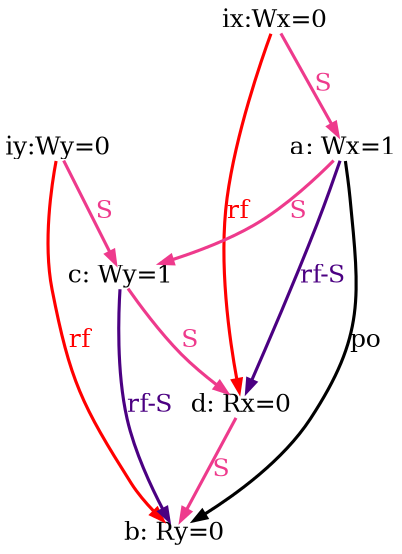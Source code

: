 digraph G {

fontname="Arial";


/* init events */
eiid4 [label="iy:Wy=0", shape="none", fontsize=12, pos="0.125000,1.500000!", fixedsize="true", height="0.166667", width="0.666667"];
eiid5 [label="ix:Wx=0", shape="none", fontsize=12, pos="1.875000,1.500000!", fixedsize="true", height="0.166667", width="0.666667"];

/* the unlocked events */
eiid0 [label="a: Wx=1", shape="none", fontsize=12, pos="1.000000,0.750000!", fixedsize="true", height="0.166667", width="0.666667"];
eiid1 [label="b: Ry=0", shape="none", fontsize=12, pos="1.000000,0.000000!", fixedsize="true", height="0.166667", width="0.666667"];
eiid2 [label="c: Wy=1", shape="none", fontsize=12, pos="2.750000,0.750000!", fixedsize="true", height="0.166667", width="0.666667"];
eiid3 [label="d: Rx=0", shape="none", fontsize=12, pos="2.750000,0.000000!", fixedsize="true", height="0.166667", width="0.666667"];

/* the intra_causality_data edges */


/* the intra_causality_control edges */

/* the poi edges */
/* the rfmap edges */


/* The viewed-before edges */
eiid0 -> eiid1 [label=<<font color="black">po</font>>, color="black", fontsize=12, penwidth="1.500000", arrowsize="0.600000"];
eiid0 -> eiid2 [label=<<font color="violetred2">S</font>>, color="violetred2", fontsize=12, penwidth="1.500000", arrowsize="0.600000"];
eiid0 -> eiid3 [label=<<font color="indigo">rf-S</font>>, color="indigo", fontsize=12, penwidth="1.500000", arrowsize="0.600000"];
eiid2 -> eiid1 [label=<<font color="indigo">rf-S</font>>, color="indigo", fontsize=12, penwidth="1.500000", arrowsize="0.600000"];
eiid2 -> eiid3 [label=<<font color="violetred2">S</font>>, color="violetred2", fontsize=12, penwidth="1.500000", arrowsize="0.600000"];
eiid3 -> eiid1 [label=<<font color="violetred2">S</font>>, color="violetred2", fontsize=12, penwidth="1.500000", arrowsize="0.600000"];
eiid4 -> eiid1 [label=<<font color="red">rf</font>>, color="red", fontsize=12, penwidth="1.500000", arrowsize="0.600000"];
eiid4 -> eiid2 [label=<<font color="violetred2">S</font>>, color="violetred2", fontsize=12, penwidth="1.500000", arrowsize="0.600000"];
eiid5 -> eiid0 [label=<<font color="violetred2">S</font>>, color="violetred2", fontsize=12, penwidth="1.500000", arrowsize="0.600000"];
eiid5 -> eiid3 [label=<<font color="red">rf</font>>, color="red", fontsize=12, penwidth="1.500000", arrowsize="0.600000"];
}
